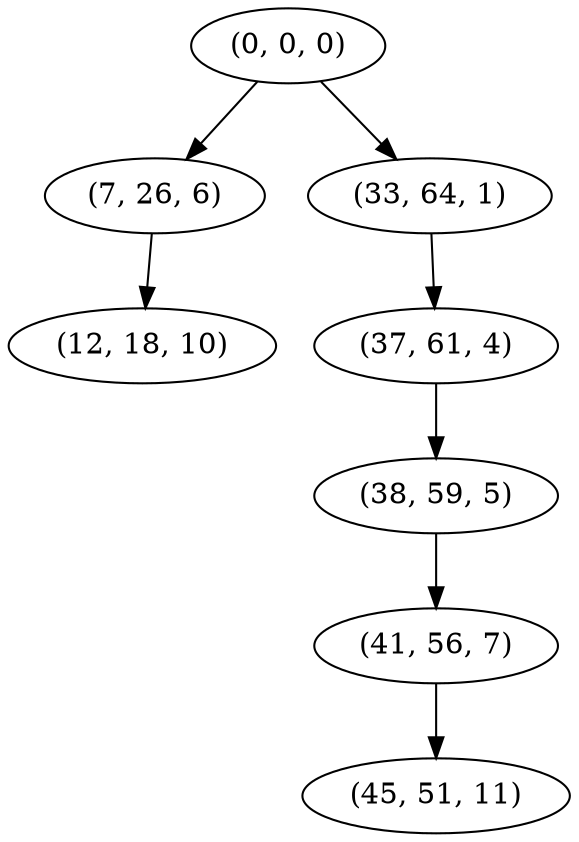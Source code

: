 digraph tree {
    "(0, 0, 0)";
    "(7, 26, 6)";
    "(12, 18, 10)";
    "(33, 64, 1)";
    "(37, 61, 4)";
    "(38, 59, 5)";
    "(41, 56, 7)";
    "(45, 51, 11)";
    "(0, 0, 0)" -> "(7, 26, 6)";
    "(0, 0, 0)" -> "(33, 64, 1)";
    "(7, 26, 6)" -> "(12, 18, 10)";
    "(33, 64, 1)" -> "(37, 61, 4)";
    "(37, 61, 4)" -> "(38, 59, 5)";
    "(38, 59, 5)" -> "(41, 56, 7)";
    "(41, 56, 7)" -> "(45, 51, 11)";
}
